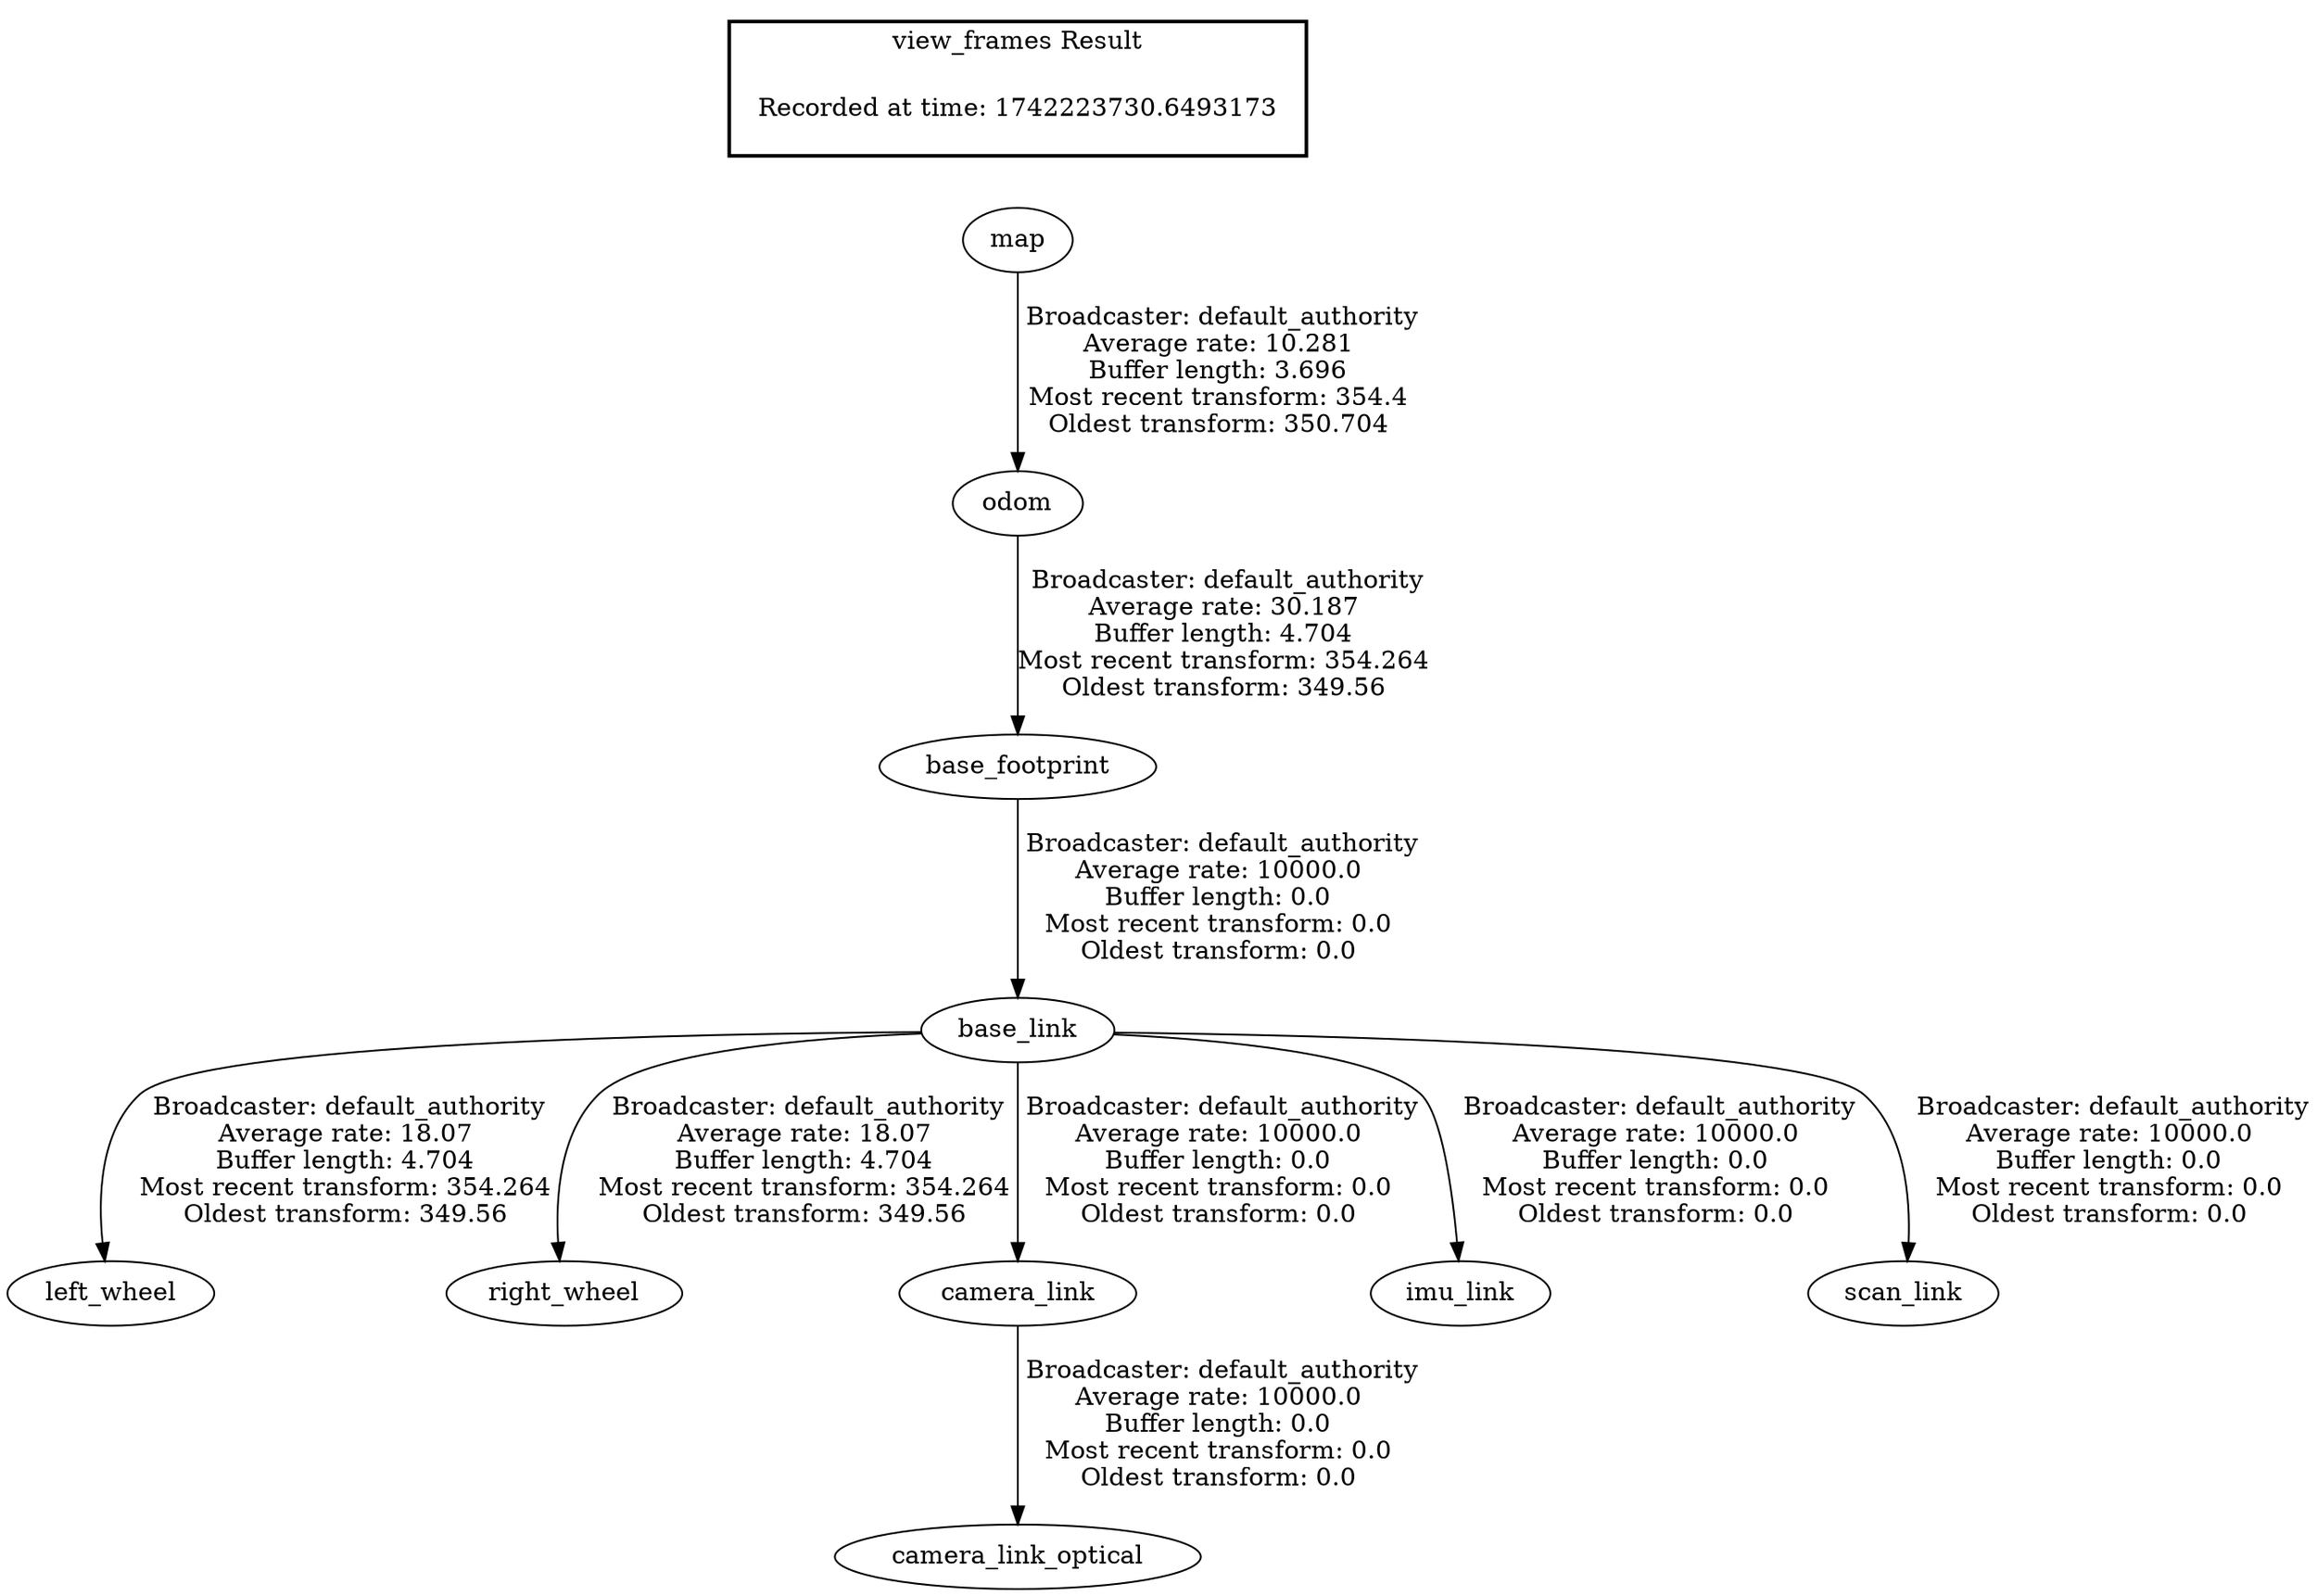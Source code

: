 digraph G {
"odom" -> "base_footprint"[label=" Broadcaster: default_authority\nAverage rate: 30.187\nBuffer length: 4.704\nMost recent transform: 354.264\nOldest transform: 349.56\n"];
"map" -> "odom"[label=" Broadcaster: default_authority\nAverage rate: 10.281\nBuffer length: 3.696\nMost recent transform: 354.4\nOldest transform: 350.704\n"];
"base_link" -> "left_wheel"[label=" Broadcaster: default_authority\nAverage rate: 18.07\nBuffer length: 4.704\nMost recent transform: 354.264\nOldest transform: 349.56\n"];
"base_footprint" -> "base_link"[label=" Broadcaster: default_authority\nAverage rate: 10000.0\nBuffer length: 0.0\nMost recent transform: 0.0\nOldest transform: 0.0\n"];
"base_link" -> "right_wheel"[label=" Broadcaster: default_authority\nAverage rate: 18.07\nBuffer length: 4.704\nMost recent transform: 354.264\nOldest transform: 349.56\n"];
"base_link" -> "camera_link"[label=" Broadcaster: default_authority\nAverage rate: 10000.0\nBuffer length: 0.0\nMost recent transform: 0.0\nOldest transform: 0.0\n"];
"camera_link" -> "camera_link_optical"[label=" Broadcaster: default_authority\nAverage rate: 10000.0\nBuffer length: 0.0\nMost recent transform: 0.0\nOldest transform: 0.0\n"];
"base_link" -> "imu_link"[label=" Broadcaster: default_authority\nAverage rate: 10000.0\nBuffer length: 0.0\nMost recent transform: 0.0\nOldest transform: 0.0\n"];
"base_link" -> "scan_link"[label=" Broadcaster: default_authority\nAverage rate: 10000.0\nBuffer length: 0.0\nMost recent transform: 0.0\nOldest transform: 0.0\n"];
edge [style=invis];
 subgraph cluster_legend { style=bold; color=black; label ="view_frames Result";
"Recorded at time: 1742223730.6493173"[ shape=plaintext ] ;
}->"map";
}